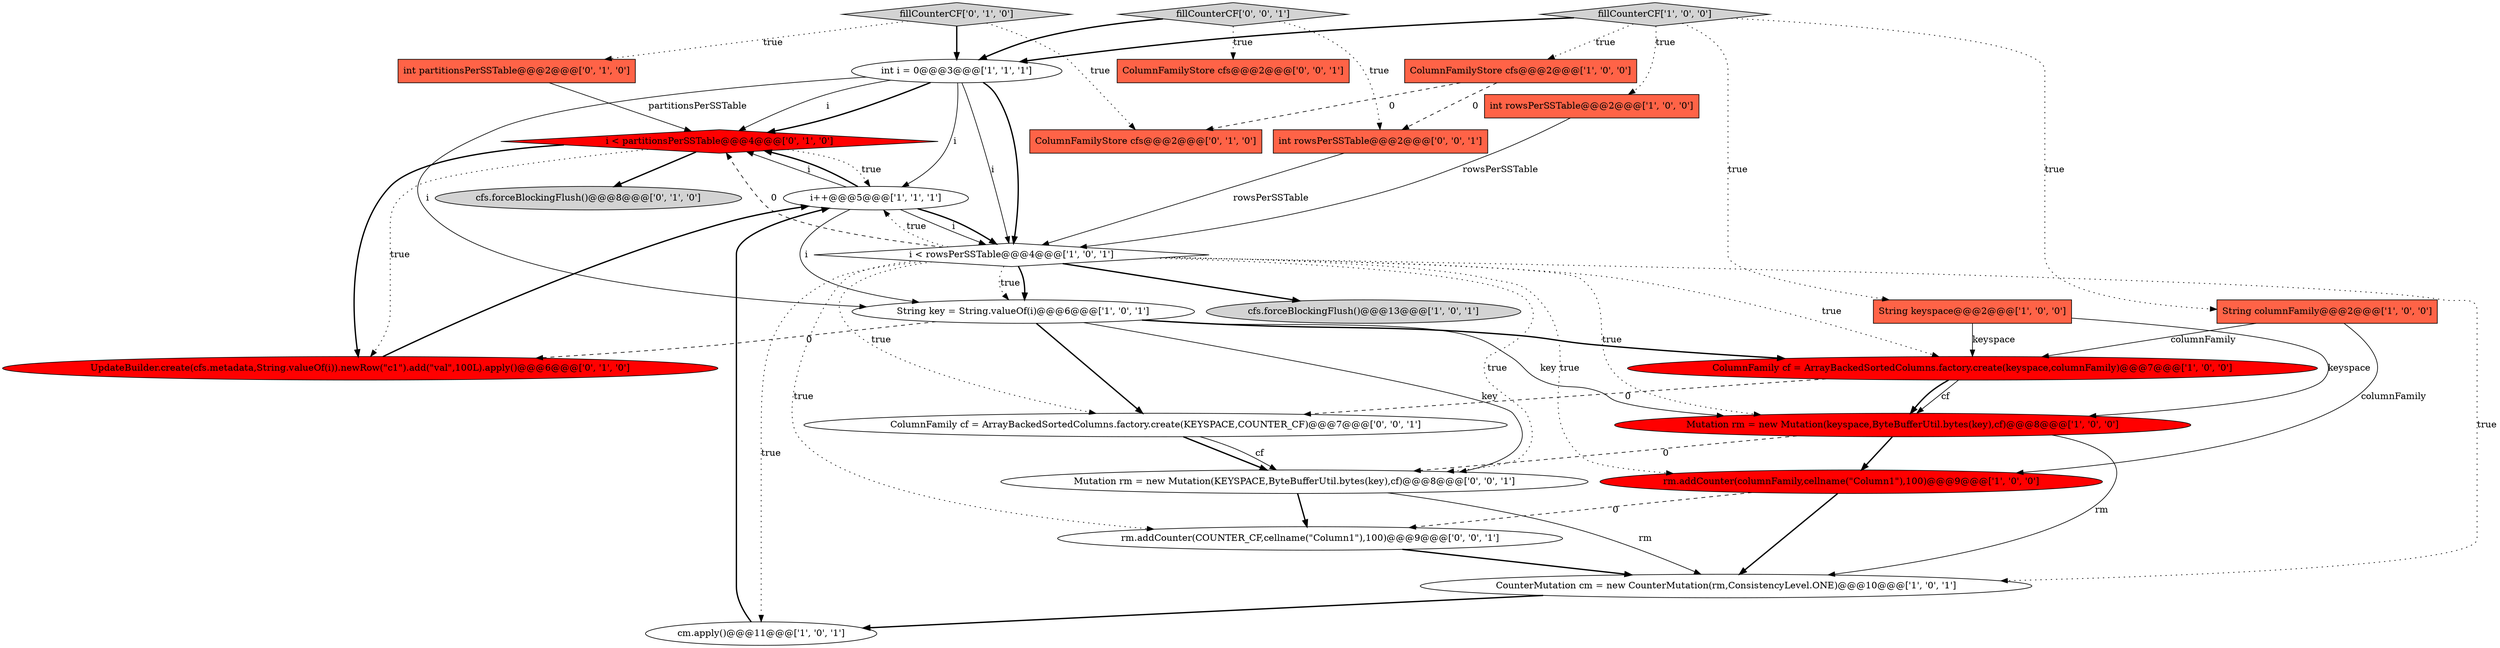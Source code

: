 digraph {
19 [style = filled, label = "fillCounterCF['0', '1', '0']", fillcolor = lightgray, shape = diamond image = "AAA0AAABBB2BBB"];
25 [style = filled, label = "int rowsPerSSTable@@@2@@@['0', '0', '1']", fillcolor = tomato, shape = box image = "AAA0AAABBB3BBB"];
21 [style = filled, label = "Mutation rm = new Mutation(KEYSPACE,ByteBufferUtil.bytes(key),cf)@@@8@@@['0', '0', '1']", fillcolor = white, shape = ellipse image = "AAA0AAABBB3BBB"];
5 [style = filled, label = "String keyspace@@@2@@@['1', '0', '0']", fillcolor = tomato, shape = box image = "AAA0AAABBB1BBB"];
22 [style = filled, label = "fillCounterCF['0', '0', '1']", fillcolor = lightgray, shape = diamond image = "AAA0AAABBB3BBB"];
12 [style = filled, label = "ColumnFamily cf = ArrayBackedSortedColumns.factory.create(keyspace,columnFamily)@@@7@@@['1', '0', '0']", fillcolor = red, shape = ellipse image = "AAA1AAABBB1BBB"];
8 [style = filled, label = "int rowsPerSSTable@@@2@@@['1', '0', '0']", fillcolor = tomato, shape = box image = "AAA0AAABBB1BBB"];
18 [style = filled, label = "ColumnFamilyStore cfs@@@2@@@['0', '1', '0']", fillcolor = tomato, shape = box image = "AAA1AAABBB2BBB"];
6 [style = filled, label = "rm.addCounter(columnFamily,cellname(\"Column1\"),100)@@@9@@@['1', '0', '0']", fillcolor = red, shape = ellipse image = "AAA1AAABBB1BBB"];
10 [style = filled, label = "CounterMutation cm = new CounterMutation(rm,ConsistencyLevel.ONE)@@@10@@@['1', '0', '1']", fillcolor = white, shape = ellipse image = "AAA0AAABBB1BBB"];
26 [style = filled, label = "rm.addCounter(COUNTER_CF,cellname(\"Column1\"),100)@@@9@@@['0', '0', '1']", fillcolor = white, shape = ellipse image = "AAA0AAABBB3BBB"];
4 [style = filled, label = "fillCounterCF['1', '0', '0']", fillcolor = lightgray, shape = diamond image = "AAA0AAABBB1BBB"];
11 [style = filled, label = "cm.apply()@@@11@@@['1', '0', '1']", fillcolor = white, shape = ellipse image = "AAA0AAABBB1BBB"];
14 [style = filled, label = "i++@@@5@@@['1', '1', '1']", fillcolor = white, shape = ellipse image = "AAA0AAABBB1BBB"];
3 [style = filled, label = "String columnFamily@@@2@@@['1', '0', '0']", fillcolor = tomato, shape = box image = "AAA0AAABBB1BBB"];
16 [style = filled, label = "UpdateBuilder.create(cfs.metadata,String.valueOf(i)).newRow(\"c1\").add(\"val\",100L).apply()@@@6@@@['0', '1', '0']", fillcolor = red, shape = ellipse image = "AAA1AAABBB2BBB"];
24 [style = filled, label = "ColumnFamily cf = ArrayBackedSortedColumns.factory.create(KEYSPACE,COUNTER_CF)@@@7@@@['0', '0', '1']", fillcolor = white, shape = ellipse image = "AAA0AAABBB3BBB"];
13 [style = filled, label = "Mutation rm = new Mutation(keyspace,ByteBufferUtil.bytes(key),cf)@@@8@@@['1', '0', '0']", fillcolor = red, shape = ellipse image = "AAA1AAABBB1BBB"];
15 [style = filled, label = "int partitionsPerSSTable@@@2@@@['0', '1', '0']", fillcolor = tomato, shape = box image = "AAA0AAABBB2BBB"];
17 [style = filled, label = "cfs.forceBlockingFlush()@@@8@@@['0', '1', '0']", fillcolor = lightgray, shape = ellipse image = "AAA0AAABBB2BBB"];
0 [style = filled, label = "int i = 0@@@3@@@['1', '1', '1']", fillcolor = white, shape = ellipse image = "AAA0AAABBB1BBB"];
2 [style = filled, label = "cfs.forceBlockingFlush()@@@13@@@['1', '0', '1']", fillcolor = lightgray, shape = ellipse image = "AAA0AAABBB1BBB"];
9 [style = filled, label = "ColumnFamilyStore cfs@@@2@@@['1', '0', '0']", fillcolor = tomato, shape = box image = "AAA1AAABBB1BBB"];
23 [style = filled, label = "ColumnFamilyStore cfs@@@2@@@['0', '0', '1']", fillcolor = tomato, shape = box image = "AAA0AAABBB3BBB"];
20 [style = filled, label = "i < partitionsPerSSTable@@@4@@@['0', '1', '0']", fillcolor = red, shape = diamond image = "AAA1AAABBB2BBB"];
7 [style = filled, label = "i < rowsPerSSTable@@@4@@@['1', '0', '1']", fillcolor = white, shape = diamond image = "AAA0AAABBB1BBB"];
1 [style = filled, label = "String key = String.valueOf(i)@@@6@@@['1', '0', '1']", fillcolor = white, shape = ellipse image = "AAA0AAABBB1BBB"];
4->5 [style = dotted, label="true"];
7->6 [style = dotted, label="true"];
20->17 [style = bold, label=""];
7->1 [style = bold, label=""];
7->10 [style = dotted, label="true"];
12->13 [style = solid, label="cf"];
22->23 [style = dotted, label="true"];
14->7 [style = solid, label="i"];
11->14 [style = bold, label=""];
26->10 [style = bold, label=""];
0->1 [style = solid, label="i"];
9->18 [style = dashed, label="0"];
7->13 [style = dotted, label="true"];
5->12 [style = solid, label="keyspace"];
22->25 [style = dotted, label="true"];
1->21 [style = solid, label="key"];
0->20 [style = solid, label="i"];
21->10 [style = solid, label="rm"];
20->14 [style = dotted, label="true"];
19->18 [style = dotted, label="true"];
4->8 [style = dotted, label="true"];
7->26 [style = dotted, label="true"];
7->20 [style = dashed, label="0"];
15->20 [style = solid, label="partitionsPerSSTable"];
19->15 [style = dotted, label="true"];
7->24 [style = dotted, label="true"];
20->16 [style = dotted, label="true"];
19->0 [style = bold, label=""];
4->0 [style = bold, label=""];
14->7 [style = bold, label=""];
0->7 [style = bold, label=""];
7->12 [style = dotted, label="true"];
12->13 [style = bold, label=""];
21->26 [style = bold, label=""];
0->14 [style = solid, label="i"];
3->12 [style = solid, label="columnFamily"];
4->3 [style = dotted, label="true"];
13->21 [style = dashed, label="0"];
20->16 [style = bold, label=""];
22->0 [style = bold, label=""];
7->11 [style = dotted, label="true"];
24->21 [style = bold, label=""];
8->7 [style = solid, label="rowsPerSSTable"];
0->7 [style = solid, label="i"];
7->2 [style = bold, label=""];
1->24 [style = bold, label=""];
1->16 [style = dashed, label="0"];
6->10 [style = bold, label=""];
12->24 [style = dashed, label="0"];
6->26 [style = dashed, label="0"];
14->1 [style = solid, label="i"];
13->10 [style = solid, label="rm"];
9->25 [style = dashed, label="0"];
3->6 [style = solid, label="columnFamily"];
1->12 [style = bold, label=""];
14->20 [style = solid, label="i"];
16->14 [style = bold, label=""];
5->13 [style = solid, label="keyspace"];
0->20 [style = bold, label=""];
25->7 [style = solid, label="rowsPerSSTable"];
24->21 [style = solid, label="cf"];
13->6 [style = bold, label=""];
4->9 [style = dotted, label="true"];
7->1 [style = dotted, label="true"];
7->21 [style = dotted, label="true"];
1->13 [style = solid, label="key"];
14->20 [style = bold, label=""];
10->11 [style = bold, label=""];
7->14 [style = dotted, label="true"];
}
